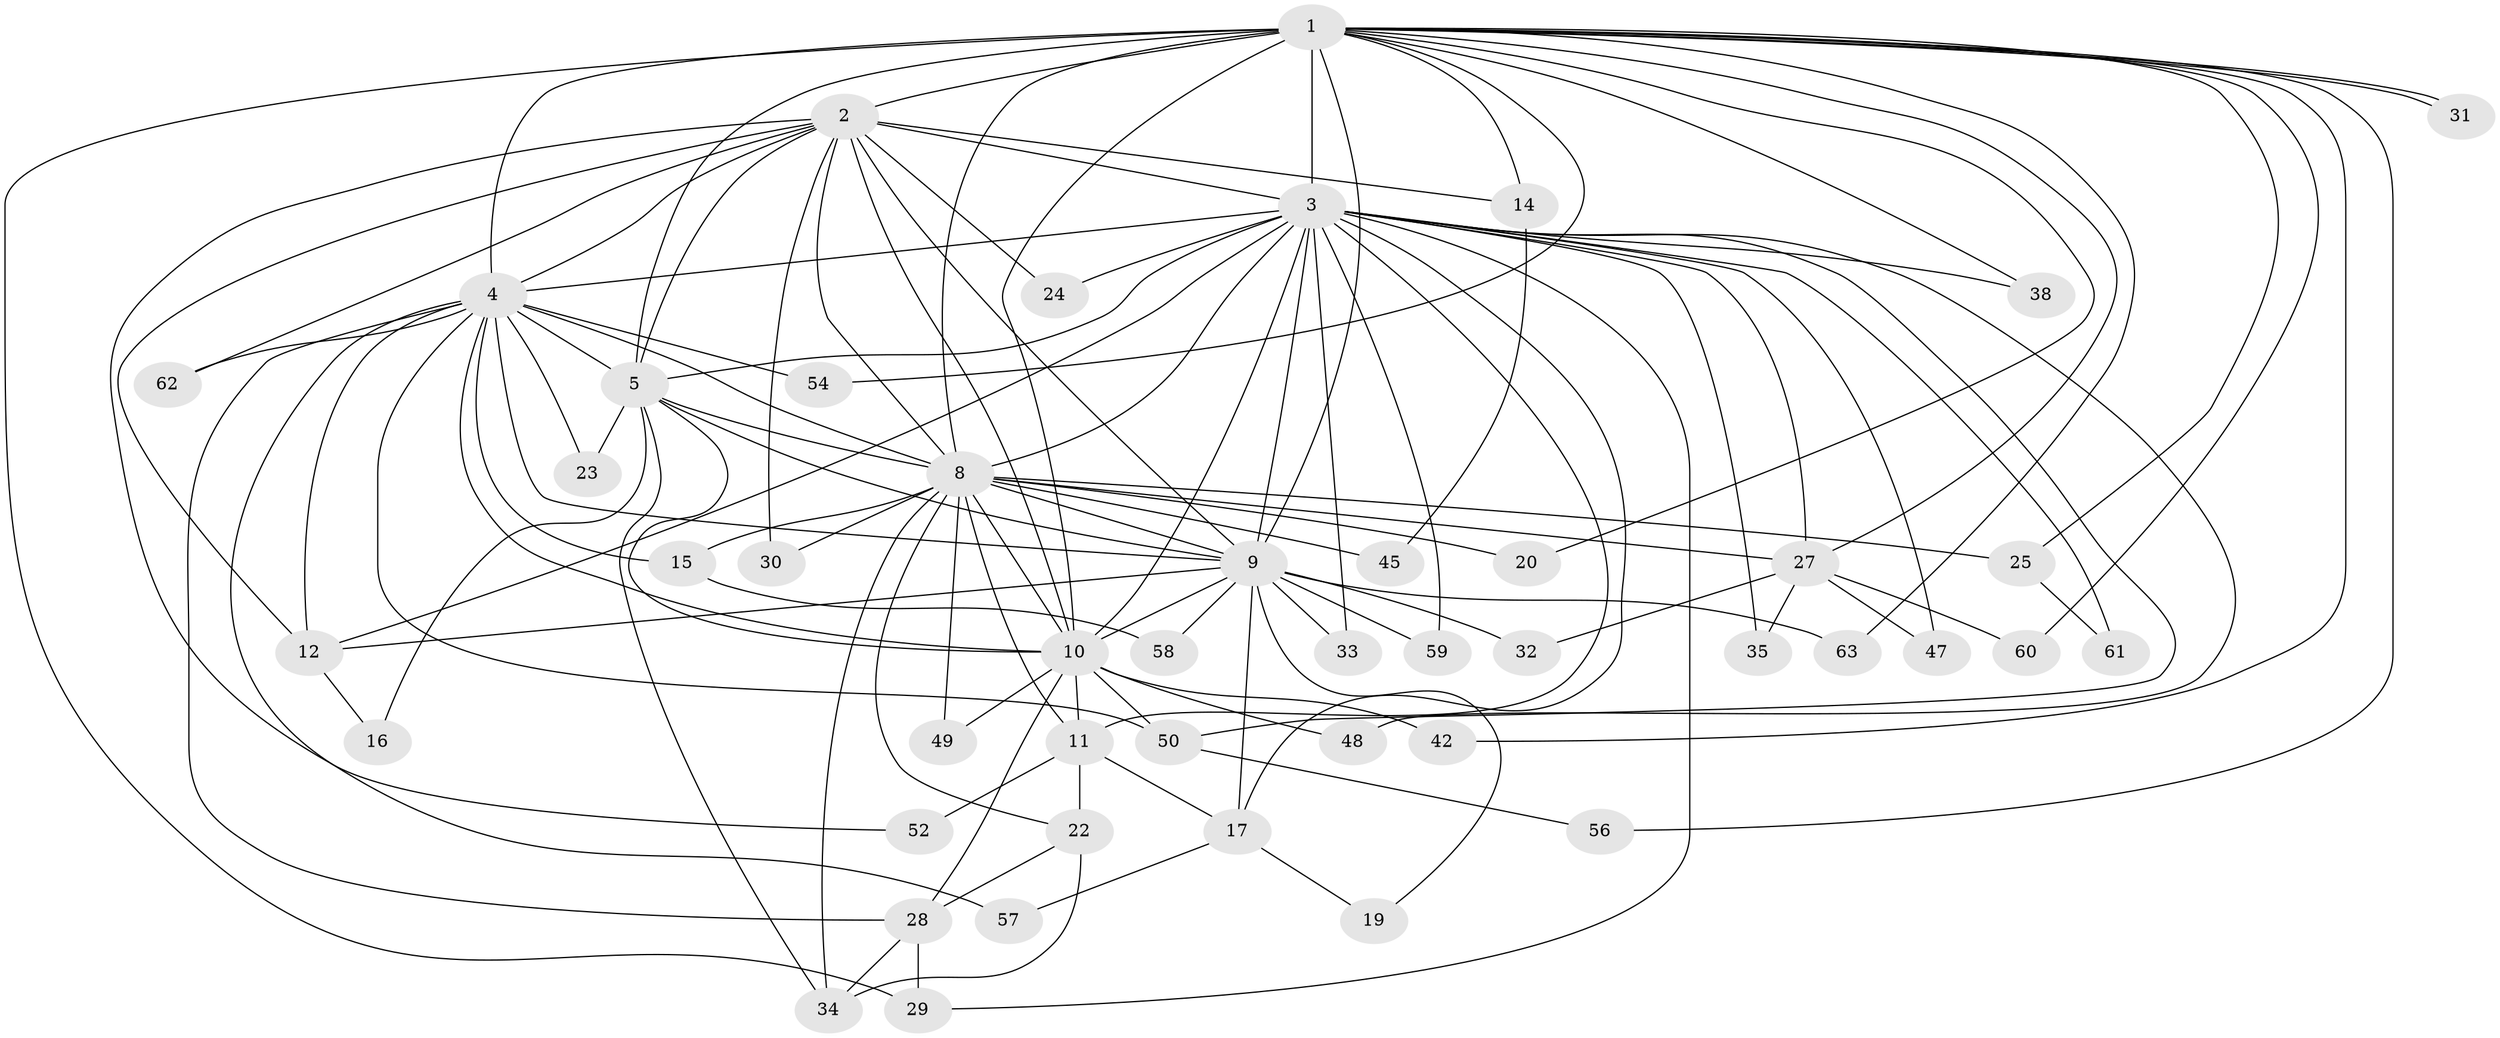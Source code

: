 // Generated by graph-tools (version 1.1) at 2025/51/02/27/25 19:51:43]
// undirected, 46 vertices, 114 edges
graph export_dot {
graph [start="1"]
  node [color=gray90,style=filled];
  1 [super="+6"];
  2 [super="+26"];
  3 [super="+7"];
  4 [super="+39"];
  5 [super="+36"];
  8 [super="+13"];
  9 [super="+46"];
  10 [super="+41"];
  11 [super="+18"];
  12 [super="+51"];
  14;
  15;
  16;
  17 [super="+21"];
  19;
  20;
  22 [super="+37"];
  23 [super="+44"];
  24;
  25;
  27 [super="+43"];
  28 [super="+40"];
  29;
  30;
  31;
  32;
  33;
  34 [super="+55"];
  35;
  38;
  42;
  45;
  47;
  48;
  49;
  50 [super="+53"];
  52;
  54;
  56;
  57;
  58;
  59;
  60;
  61;
  62;
  63;
  1 -- 2 [weight=2];
  1 -- 3 [weight=4];
  1 -- 4 [weight=3];
  1 -- 5 [weight=2];
  1 -- 8 [weight=3];
  1 -- 9 [weight=2];
  1 -- 10 [weight=2];
  1 -- 20;
  1 -- 25;
  1 -- 29;
  1 -- 31;
  1 -- 31;
  1 -- 38;
  1 -- 54;
  1 -- 56;
  1 -- 63;
  1 -- 42;
  1 -- 14;
  1 -- 27;
  1 -- 60;
  2 -- 3 [weight=2];
  2 -- 4;
  2 -- 5;
  2 -- 8;
  2 -- 9;
  2 -- 10;
  2 -- 14;
  2 -- 24;
  2 -- 30;
  2 -- 52;
  2 -- 62;
  2 -- 12;
  3 -- 4 [weight=2];
  3 -- 5 [weight=2];
  3 -- 8 [weight=2];
  3 -- 9 [weight=2];
  3 -- 10 [weight=2];
  3 -- 12;
  3 -- 17;
  3 -- 47;
  3 -- 48;
  3 -- 50;
  3 -- 11;
  3 -- 24;
  3 -- 29;
  3 -- 33;
  3 -- 35;
  3 -- 38;
  3 -- 59;
  3 -- 61;
  3 -- 27;
  4 -- 5;
  4 -- 8;
  4 -- 9;
  4 -- 10;
  4 -- 12;
  4 -- 15;
  4 -- 23;
  4 -- 28;
  4 -- 54;
  4 -- 57;
  4 -- 50;
  4 -- 62;
  5 -- 8;
  5 -- 9 [weight=3];
  5 -- 10;
  5 -- 16;
  5 -- 23 [weight=2];
  5 -- 34;
  8 -- 9;
  8 -- 10;
  8 -- 15;
  8 -- 20;
  8 -- 22;
  8 -- 25;
  8 -- 27;
  8 -- 30;
  8 -- 34;
  8 -- 45;
  8 -- 49;
  8 -- 11;
  9 -- 10;
  9 -- 19;
  9 -- 32;
  9 -- 33;
  9 -- 63;
  9 -- 17;
  9 -- 12;
  9 -- 58;
  9 -- 59;
  10 -- 11;
  10 -- 42;
  10 -- 48;
  10 -- 49;
  10 -- 50;
  10 -- 28;
  11 -- 17;
  11 -- 52;
  11 -- 22;
  12 -- 16;
  14 -- 45;
  15 -- 58;
  17 -- 19;
  17 -- 57;
  22 -- 28;
  22 -- 34;
  25 -- 61;
  27 -- 32;
  27 -- 35;
  27 -- 47;
  27 -- 60;
  28 -- 29;
  28 -- 34;
  50 -- 56;
}
